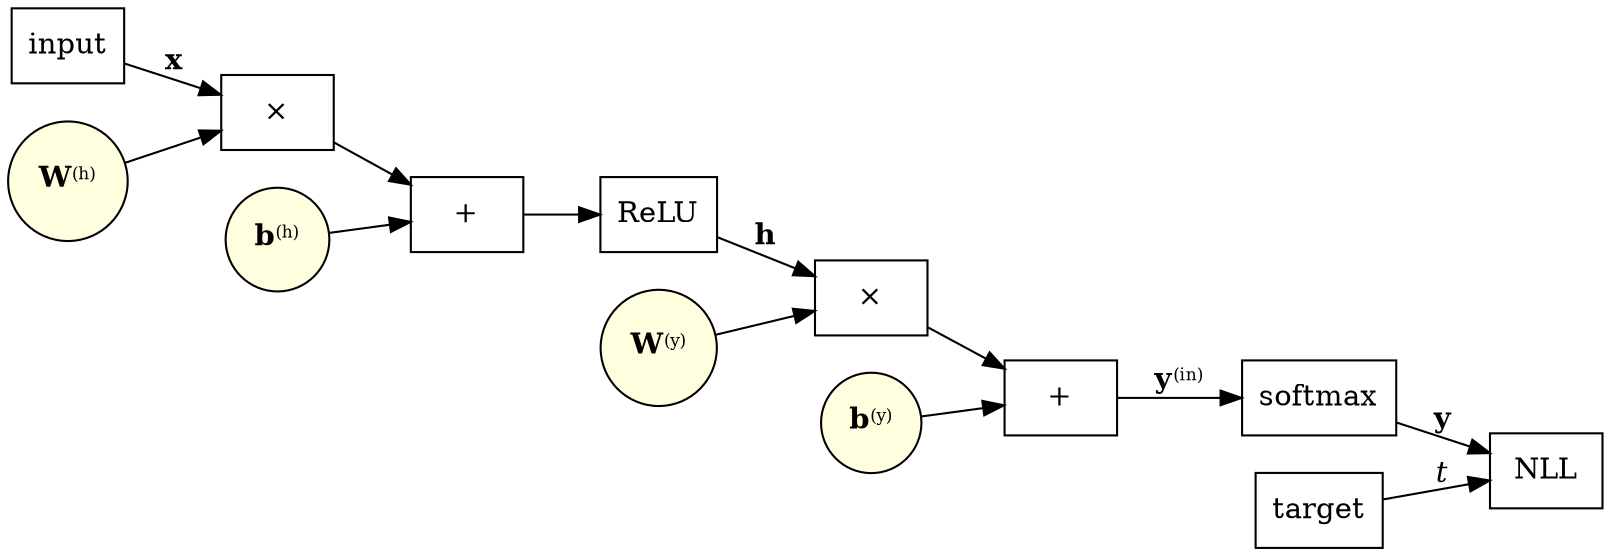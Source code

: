 digraph G { rankdir=LR; splines=line; bgcolor=invis;
  node [shape=box]

  x [ label=input ]
  Wh [ label=<<b>W</b><sup><font point-size="10">(h)</font></sup>>, shape=circle, fillcolor=lightyellow, style=filled ]
  hproj [ label=× ]

  x -> hproj [ label=<<b>x</b>> ]
  Wh -> hproj

  b [ label=<<b>b</b><sup><font point-size="10">(h)</font></sup>>, shape=circle, fillcolor=lightyellow, style=filled ]

  hin [ label=<+> ]

  {hproj, b} -> hin

  relu [ label=ReLU ]
  hin -> relu

   Wy [ label=<<b>W</b><sup><font point-size="10">(y)</font></sup>>, shape=circle, fillcolor=lightyellow, style=filled ]
  yproj [ label=× ]

  relu -> yproj [ label=<<b>h</b>> ]
  Wy -> yproj

  by [ label=<<b>b</b><sup><font point-size="10">(y)</font></sup>>, shape=circle, fillcolor=lightyellow, style=filled ]
  y [ label=<+> ]

  {yproj, by} -> y

  softmax [ label=softmax ]

  y -> softmax [ label=<<b>y</b><sup><font point-size="10">(in)</font></sup>> ]

  t [ label=target ]
  L [ label=NLL ]

  softmax -> L [ label=<<b>y</b>> ]
  t -> L [ label=<<i>t</i>> ]

}
